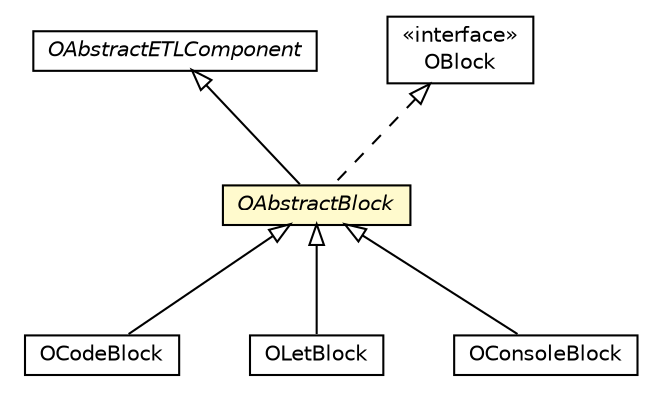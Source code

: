 #!/usr/local/bin/dot
#
# Class diagram 
# Generated by UMLGraph version R5_6-24-gf6e263 (http://www.umlgraph.org/)
#

digraph G {
	edge [fontname="Helvetica",fontsize=10,labelfontname="Helvetica",labelfontsize=10];
	node [fontname="Helvetica",fontsize=10,shape=plaintext];
	nodesep=0.25;
	ranksep=0.5;
	// com.orientechnologies.orient.etl.OAbstractETLComponent
	c501943 [label=<<table title="com.orientechnologies.orient.etl.OAbstractETLComponent" border="0" cellborder="1" cellspacing="0" cellpadding="2" port="p" href="../OAbstractETLComponent.html">
		<tr><td><table border="0" cellspacing="0" cellpadding="1">
<tr><td align="center" balign="center"><font face="Helvetica-Oblique"> OAbstractETLComponent </font></td></tr>
		</table></td></tr>
		</table>>, URL="../OAbstractETLComponent.html", fontname="Helvetica", fontcolor="black", fontsize=10.0];
	// com.orientechnologies.orient.etl.block.OCodeBlock
	c501986 [label=<<table title="com.orientechnologies.orient.etl.block.OCodeBlock" border="0" cellborder="1" cellspacing="0" cellpadding="2" port="p" href="./OCodeBlock.html">
		<tr><td><table border="0" cellspacing="0" cellpadding="1">
<tr><td align="center" balign="center"> OCodeBlock </td></tr>
		</table></td></tr>
		</table>>, URL="./OCodeBlock.html", fontname="Helvetica", fontcolor="black", fontsize=10.0];
	// com.orientechnologies.orient.etl.block.OAbstractBlock
	c501987 [label=<<table title="com.orientechnologies.orient.etl.block.OAbstractBlock" border="0" cellborder="1" cellspacing="0" cellpadding="2" port="p" bgcolor="lemonChiffon" href="./OAbstractBlock.html">
		<tr><td><table border="0" cellspacing="0" cellpadding="1">
<tr><td align="center" balign="center"><font face="Helvetica-Oblique"> OAbstractBlock </font></td></tr>
		</table></td></tr>
		</table>>, URL="./OAbstractBlock.html", fontname="Helvetica", fontcolor="black", fontsize=10.0];
	// com.orientechnologies.orient.etl.block.OLetBlock
	c501988 [label=<<table title="com.orientechnologies.orient.etl.block.OLetBlock" border="0" cellborder="1" cellspacing="0" cellpadding="2" port="p" href="./OLetBlock.html">
		<tr><td><table border="0" cellspacing="0" cellpadding="1">
<tr><td align="center" balign="center"> OLetBlock </td></tr>
		</table></td></tr>
		</table>>, URL="./OLetBlock.html", fontname="Helvetica", fontcolor="black", fontsize=10.0];
	// com.orientechnologies.orient.etl.block.OConsoleBlock
	c501989 [label=<<table title="com.orientechnologies.orient.etl.block.OConsoleBlock" border="0" cellborder="1" cellspacing="0" cellpadding="2" port="p" href="./OConsoleBlock.html">
		<tr><td><table border="0" cellspacing="0" cellpadding="1">
<tr><td align="center" balign="center"> OConsoleBlock </td></tr>
		</table></td></tr>
		</table>>, URL="./OConsoleBlock.html", fontname="Helvetica", fontcolor="black", fontsize=10.0];
	// com.orientechnologies.orient.etl.block.OBlock
	c501990 [label=<<table title="com.orientechnologies.orient.etl.block.OBlock" border="0" cellborder="1" cellspacing="0" cellpadding="2" port="p" href="./OBlock.html">
		<tr><td><table border="0" cellspacing="0" cellpadding="1">
<tr><td align="center" balign="center"> &#171;interface&#187; </td></tr>
<tr><td align="center" balign="center"> OBlock </td></tr>
		</table></td></tr>
		</table>>, URL="./OBlock.html", fontname="Helvetica", fontcolor="black", fontsize=10.0];
	//com.orientechnologies.orient.etl.block.OCodeBlock extends com.orientechnologies.orient.etl.block.OAbstractBlock
	c501987:p -> c501986:p [dir=back,arrowtail=empty];
	//com.orientechnologies.orient.etl.block.OAbstractBlock extends com.orientechnologies.orient.etl.OAbstractETLComponent
	c501943:p -> c501987:p [dir=back,arrowtail=empty];
	//com.orientechnologies.orient.etl.block.OAbstractBlock implements com.orientechnologies.orient.etl.block.OBlock
	c501990:p -> c501987:p [dir=back,arrowtail=empty,style=dashed];
	//com.orientechnologies.orient.etl.block.OLetBlock extends com.orientechnologies.orient.etl.block.OAbstractBlock
	c501987:p -> c501988:p [dir=back,arrowtail=empty];
	//com.orientechnologies.orient.etl.block.OConsoleBlock extends com.orientechnologies.orient.etl.block.OAbstractBlock
	c501987:p -> c501989:p [dir=back,arrowtail=empty];
}

